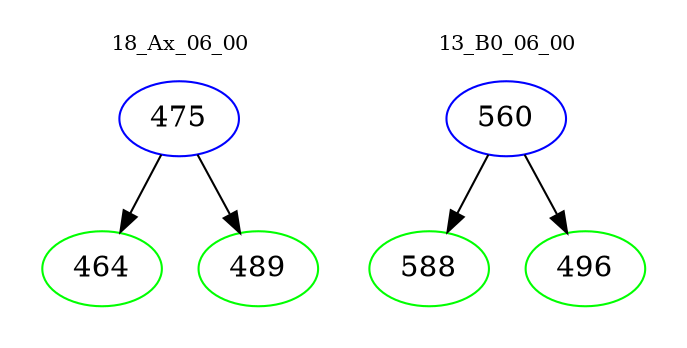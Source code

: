 digraph{
subgraph cluster_0 {
color = white
label = "18_Ax_06_00";
fontsize=10;
T0_475 [label="475", color="blue"]
T0_475 -> T0_464 [color="black"]
T0_464 [label="464", color="green"]
T0_475 -> T0_489 [color="black"]
T0_489 [label="489", color="green"]
}
subgraph cluster_1 {
color = white
label = "13_B0_06_00";
fontsize=10;
T1_560 [label="560", color="blue"]
T1_560 -> T1_588 [color="black"]
T1_588 [label="588", color="green"]
T1_560 -> T1_496 [color="black"]
T1_496 [label="496", color="green"]
}
}
